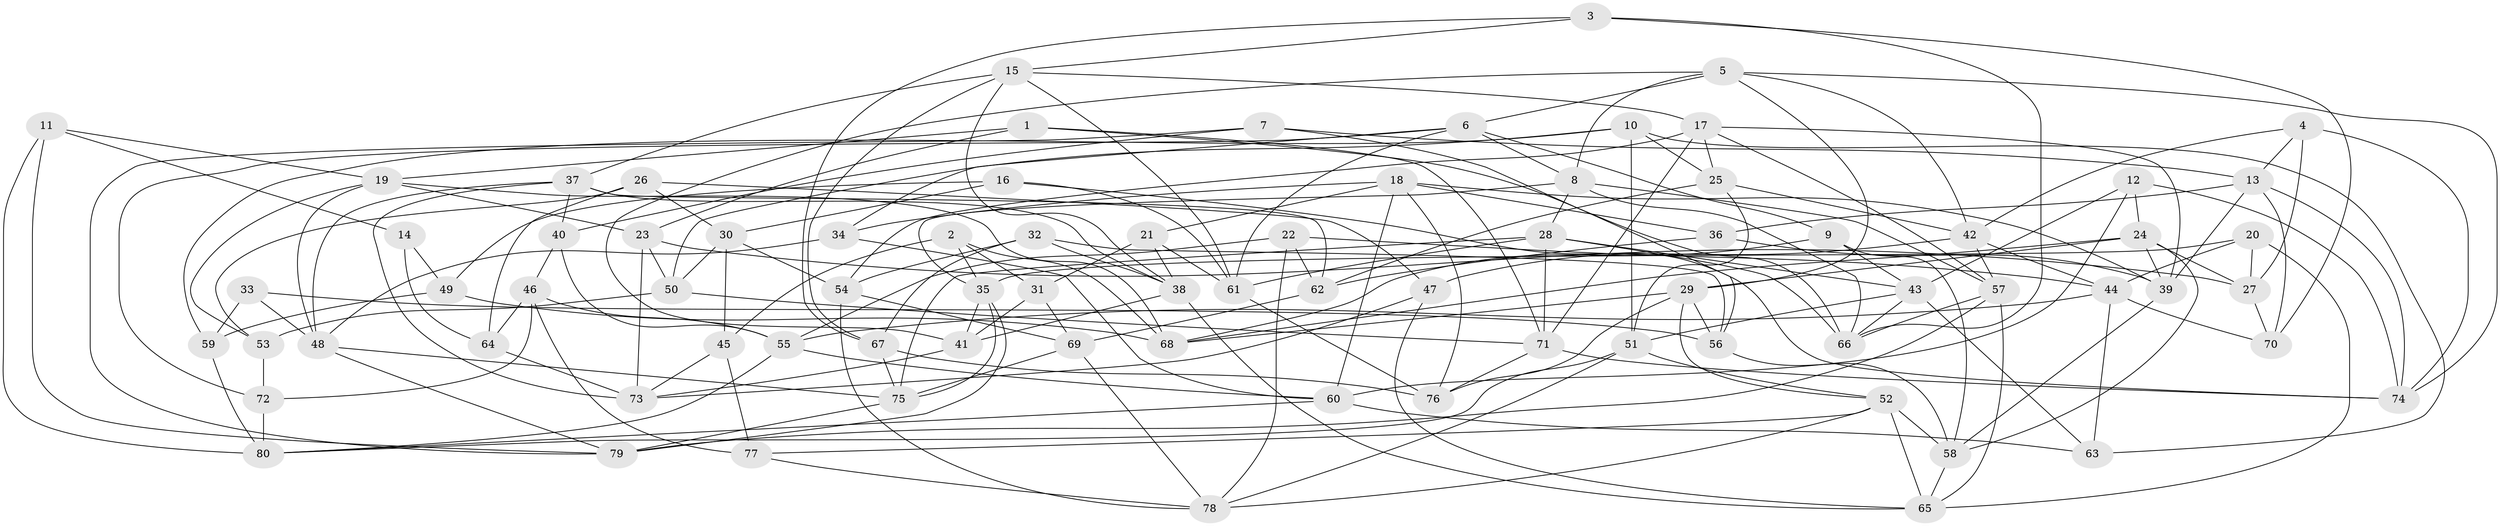// original degree distribution, {4: 1.0}
// Generated by graph-tools (version 1.1) at 2025/38/03/04/25 23:38:19]
// undirected, 80 vertices, 202 edges
graph export_dot {
  node [color=gray90,style=filled];
  1;
  2;
  3;
  4;
  5;
  6;
  7;
  8;
  9;
  10;
  11;
  12;
  13;
  14;
  15;
  16;
  17;
  18;
  19;
  20;
  21;
  22;
  23;
  24;
  25;
  26;
  27;
  28;
  29;
  30;
  31;
  32;
  33;
  34;
  35;
  36;
  37;
  38;
  39;
  40;
  41;
  42;
  43;
  44;
  45;
  46;
  47;
  48;
  49;
  50;
  51;
  52;
  53;
  54;
  55;
  56;
  57;
  58;
  59;
  60;
  61;
  62;
  63;
  64;
  65;
  66;
  67;
  68;
  69;
  70;
  71;
  72;
  73;
  74;
  75;
  76;
  77;
  78;
  79;
  80;
  1 -- 19 [weight=1.0];
  1 -- 23 [weight=1.0];
  1 -- 66 [weight=1.0];
  1 -- 71 [weight=1.0];
  2 -- 31 [weight=1.0];
  2 -- 35 [weight=1.0];
  2 -- 45 [weight=1.0];
  2 -- 68 [weight=1.0];
  3 -- 15 [weight=1.0];
  3 -- 66 [weight=1.0];
  3 -- 67 [weight=1.0];
  3 -- 70 [weight=1.0];
  4 -- 13 [weight=1.0];
  4 -- 27 [weight=1.0];
  4 -- 42 [weight=1.0];
  4 -- 74 [weight=1.0];
  5 -- 6 [weight=1.0];
  5 -- 8 [weight=1.0];
  5 -- 29 [weight=1.0];
  5 -- 41 [weight=1.0];
  5 -- 42 [weight=1.0];
  5 -- 74 [weight=1.0];
  6 -- 8 [weight=1.0];
  6 -- 9 [weight=1.0];
  6 -- 34 [weight=1.0];
  6 -- 61 [weight=1.0];
  6 -- 72 [weight=1.0];
  7 -- 13 [weight=1.0];
  7 -- 40 [weight=1.0];
  7 -- 56 [weight=1.0];
  7 -- 79 [weight=1.0];
  8 -- 28 [weight=1.0];
  8 -- 35 [weight=1.0];
  8 -- 57 [weight=1.0];
  8 -- 66 [weight=1.0];
  9 -- 43 [weight=1.0];
  9 -- 58 [weight=1.0];
  9 -- 68 [weight=1.0];
  10 -- 25 [weight=1.0];
  10 -- 50 [weight=2.0];
  10 -- 51 [weight=1.0];
  10 -- 59 [weight=1.0];
  10 -- 63 [weight=1.0];
  11 -- 14 [weight=1.0];
  11 -- 19 [weight=1.0];
  11 -- 79 [weight=1.0];
  11 -- 80 [weight=1.0];
  12 -- 24 [weight=1.0];
  12 -- 43 [weight=1.0];
  12 -- 60 [weight=1.0];
  12 -- 74 [weight=1.0];
  13 -- 36 [weight=1.0];
  13 -- 39 [weight=1.0];
  13 -- 70 [weight=1.0];
  13 -- 74 [weight=1.0];
  14 -- 49 [weight=1.0];
  14 -- 64 [weight=2.0];
  15 -- 17 [weight=1.0];
  15 -- 37 [weight=1.0];
  15 -- 38 [weight=1.0];
  15 -- 61 [weight=1.0];
  15 -- 67 [weight=1.0];
  16 -- 30 [weight=1.0];
  16 -- 49 [weight=1.0];
  16 -- 61 [weight=1.0];
  16 -- 74 [weight=1.0];
  17 -- 25 [weight=1.0];
  17 -- 39 [weight=1.0];
  17 -- 54 [weight=1.0];
  17 -- 57 [weight=1.0];
  17 -- 71 [weight=1.0];
  18 -- 21 [weight=1.0];
  18 -- 34 [weight=1.0];
  18 -- 36 [weight=1.0];
  18 -- 39 [weight=1.0];
  18 -- 60 [weight=1.0];
  18 -- 76 [weight=1.0];
  19 -- 23 [weight=1.0];
  19 -- 48 [weight=1.0];
  19 -- 53 [weight=1.0];
  19 -- 68 [weight=1.0];
  20 -- 27 [weight=1.0];
  20 -- 35 [weight=1.0];
  20 -- 44 [weight=1.0];
  20 -- 65 [weight=1.0];
  21 -- 31 [weight=1.0];
  21 -- 38 [weight=1.0];
  21 -- 61 [weight=1.0];
  22 -- 44 [weight=1.0];
  22 -- 55 [weight=1.0];
  22 -- 62 [weight=1.0];
  22 -- 78 [weight=1.0];
  23 -- 27 [weight=2.0];
  23 -- 50 [weight=1.0];
  23 -- 73 [weight=1.0];
  24 -- 27 [weight=1.0];
  24 -- 29 [weight=1.0];
  24 -- 39 [weight=1.0];
  24 -- 58 [weight=1.0];
  24 -- 68 [weight=1.0];
  25 -- 42 [weight=1.0];
  25 -- 51 [weight=1.0];
  25 -- 62 [weight=2.0];
  26 -- 30 [weight=1.0];
  26 -- 47 [weight=1.0];
  26 -- 53 [weight=1.0];
  26 -- 64 [weight=1.0];
  27 -- 70 [weight=1.0];
  28 -- 43 [weight=1.0];
  28 -- 61 [weight=1.0];
  28 -- 66 [weight=1.0];
  28 -- 71 [weight=1.0];
  28 -- 75 [weight=1.0];
  29 -- 52 [weight=1.0];
  29 -- 56 [weight=1.0];
  29 -- 68 [weight=1.0];
  29 -- 76 [weight=1.0];
  30 -- 45 [weight=1.0];
  30 -- 50 [weight=1.0];
  30 -- 54 [weight=2.0];
  31 -- 41 [weight=2.0];
  31 -- 69 [weight=2.0];
  32 -- 38 [weight=1.0];
  32 -- 54 [weight=1.0];
  32 -- 56 [weight=1.0];
  32 -- 67 [weight=1.0];
  33 -- 48 [weight=1.0];
  33 -- 56 [weight=2.0];
  33 -- 59 [weight=1.0];
  34 -- 48 [weight=1.0];
  34 -- 60 [weight=1.0];
  35 -- 41 [weight=1.0];
  35 -- 75 [weight=1.0];
  35 -- 79 [weight=1.0];
  36 -- 39 [weight=1.0];
  36 -- 62 [weight=1.0];
  37 -- 38 [weight=1.0];
  37 -- 40 [weight=1.0];
  37 -- 48 [weight=1.0];
  37 -- 62 [weight=1.0];
  37 -- 73 [weight=1.0];
  38 -- 41 [weight=1.0];
  38 -- 65 [weight=1.0];
  39 -- 58 [weight=1.0];
  40 -- 46 [weight=1.0];
  40 -- 55 [weight=1.0];
  41 -- 73 [weight=1.0];
  42 -- 44 [weight=1.0];
  42 -- 47 [weight=1.0];
  42 -- 57 [weight=1.0];
  43 -- 51 [weight=1.0];
  43 -- 63 [weight=1.0];
  43 -- 66 [weight=1.0];
  44 -- 55 [weight=1.0];
  44 -- 63 [weight=1.0];
  44 -- 70 [weight=1.0];
  45 -- 73 [weight=1.0];
  45 -- 77 [weight=1.0];
  46 -- 55 [weight=1.0];
  46 -- 64 [weight=2.0];
  46 -- 72 [weight=1.0];
  46 -- 77 [weight=1.0];
  47 -- 65 [weight=1.0];
  47 -- 73 [weight=1.0];
  48 -- 75 [weight=1.0];
  48 -- 79 [weight=1.0];
  49 -- 59 [weight=1.0];
  49 -- 68 [weight=1.0];
  50 -- 53 [weight=1.0];
  50 -- 71 [weight=1.0];
  51 -- 52 [weight=1.0];
  51 -- 78 [weight=1.0];
  51 -- 80 [weight=1.0];
  52 -- 58 [weight=1.0];
  52 -- 65 [weight=1.0];
  52 -- 77 [weight=1.0];
  52 -- 78 [weight=1.0];
  53 -- 72 [weight=1.0];
  54 -- 69 [weight=1.0];
  54 -- 78 [weight=1.0];
  55 -- 60 [weight=1.0];
  55 -- 80 [weight=1.0];
  56 -- 58 [weight=1.0];
  57 -- 65 [weight=1.0];
  57 -- 66 [weight=1.0];
  57 -- 79 [weight=1.0];
  58 -- 65 [weight=1.0];
  59 -- 80 [weight=1.0];
  60 -- 63 [weight=1.0];
  60 -- 80 [weight=1.0];
  61 -- 76 [weight=1.0];
  62 -- 69 [weight=1.0];
  64 -- 73 [weight=1.0];
  67 -- 75 [weight=1.0];
  67 -- 76 [weight=2.0];
  69 -- 75 [weight=1.0];
  69 -- 78 [weight=1.0];
  71 -- 74 [weight=1.0];
  71 -- 76 [weight=1.0];
  72 -- 80 [weight=1.0];
  75 -- 79 [weight=1.0];
  77 -- 78 [weight=1.0];
}
